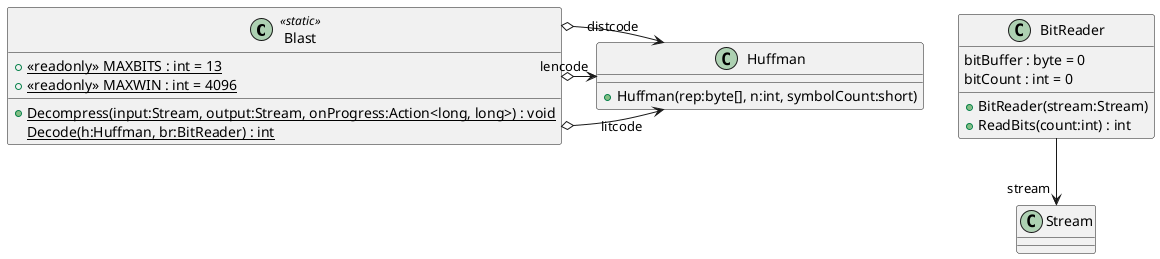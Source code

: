 @startuml
class Blast <<static>> {
    + {static} <<readonly>> MAXBITS : int = 13
    + {static} <<readonly>> MAXWIN : int = 4096
    + {static} Decompress(input:Stream, output:Stream, onProgress:Action<long, long>) : void
    {static} Decode(h:Huffman, br:BitReader) : int
}
class BitReader {
    bitBuffer : byte = 0
    bitCount : int = 0
    + BitReader(stream:Stream)
    + ReadBits(count:int) : int
}
class Huffman {
    + Huffman(rep:byte[], n:int, symbolCount:short)
}
Blast o-> "litcode" Huffman
Blast o-> "lencode" Huffman
Blast o-> "distcode" Huffman
BitReader --> "stream" Stream
@enduml

